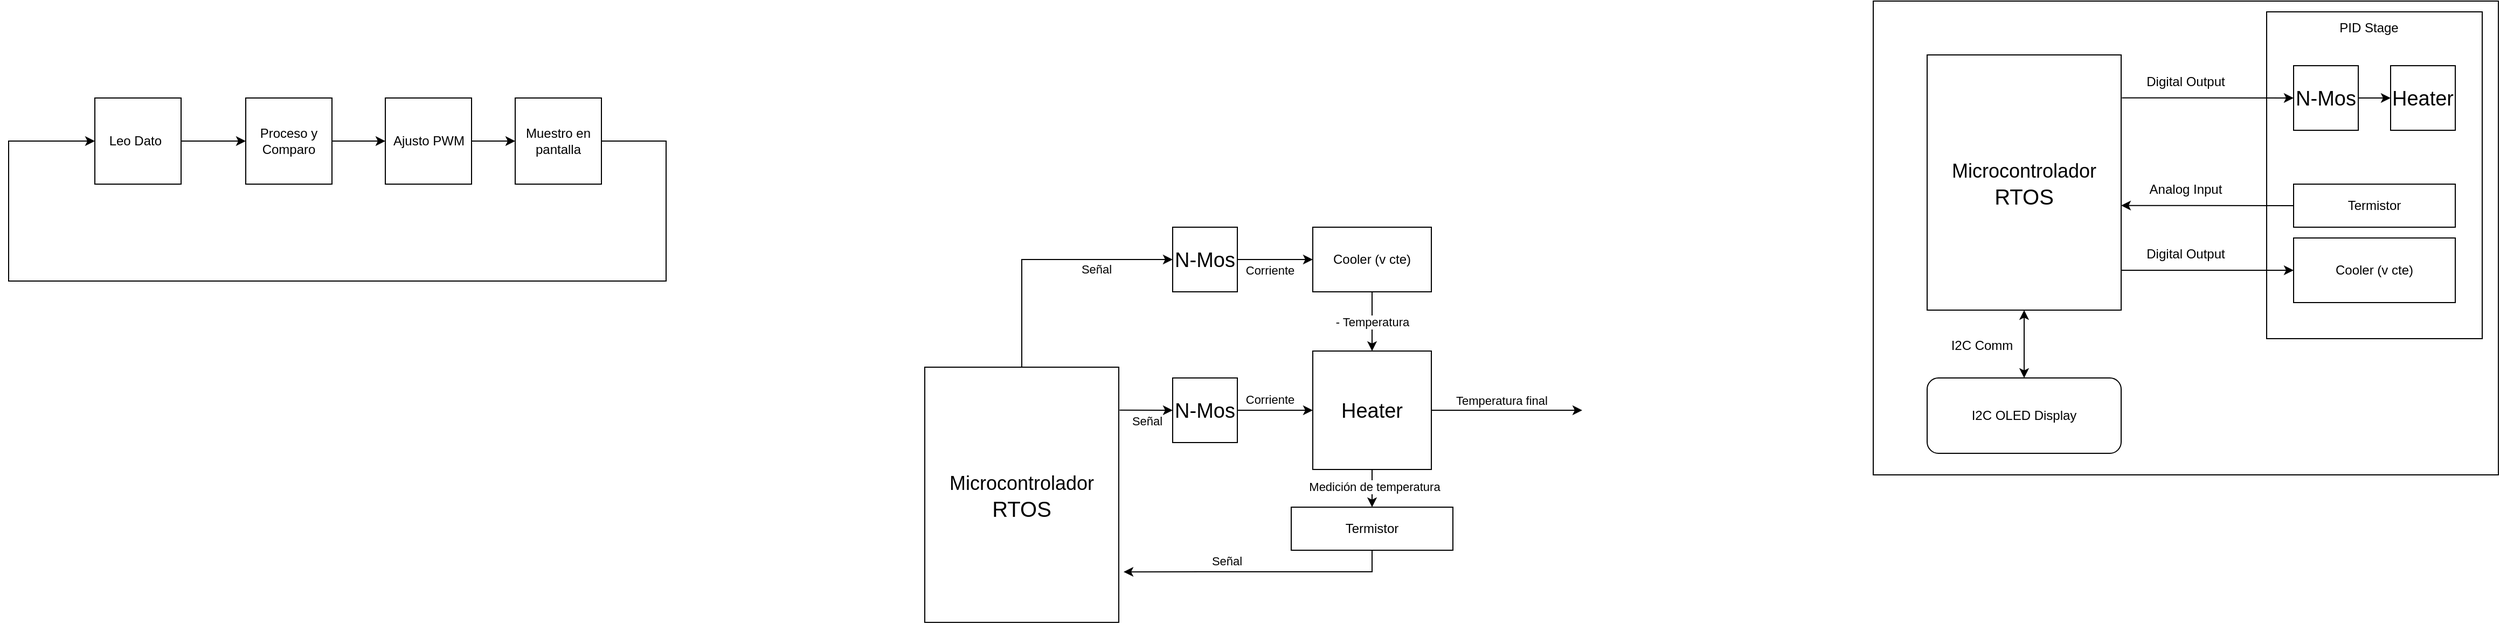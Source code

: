 <mxfile version="26.0.11" pages="3">
  <diagram name="Page-1" id="90a13364-a465-7bf4-72fc-28e22215d7a0">
    <mxGraphModel dx="2674.5" dy="754" grid="1" gridSize="10" guides="1" tooltips="1" connect="1" arrows="1" fold="1" page="1" pageScale="1.5" pageWidth="827" pageHeight="1169" background="none" math="0" shadow="0">
      <root>
        <mxCell id="0" style=";html=1;" />
        <mxCell id="1" style=";html=1;" parent="0" />
        <mxCell id="35C-zRPfyHv-aXlCUiWr-6" value="" style="rounded=0;whiteSpace=wrap;html=1;" parent="1" vertex="1">
          <mxGeometry x="550" y="50" width="580" height="440" as="geometry" />
        </mxCell>
        <mxCell id="355GLdrolQoe34CYBVQ8-6" value="" style="rounded=0;whiteSpace=wrap;html=1;" parent="1" vertex="1">
          <mxGeometry x="915" y="60" width="200" height="303.5" as="geometry" />
        </mxCell>
        <mxCell id="jSPrN0brKESPCwidPNHG-5" value="&lt;font style=&quot;font-size: 18px;&quot;&gt;Microcontrolador&lt;/font&gt;&lt;br&gt;RTOS" style="rounded=0;whiteSpace=wrap;html=1;direction=south;fontSize=20;" parent="1" vertex="1">
          <mxGeometry x="600" y="100" width="180" height="237" as="geometry" />
        </mxCell>
        <mxCell id="355GLdrolQoe34CYBVQ8-1" value="&lt;font style=&quot;font-size: 19px;&quot;&gt;N-Mos&lt;/font&gt;" style="whiteSpace=wrap;html=1;aspect=fixed;fontSize=20;" parent="1" vertex="1">
          <mxGeometry x="940" y="110" width="60" height="60" as="geometry" />
        </mxCell>
        <mxCell id="355GLdrolQoe34CYBVQ8-3" value="&lt;font style=&quot;font-size: 19px;&quot;&gt;Heater&lt;/font&gt;" style="whiteSpace=wrap;html=1;aspect=fixed;fontSize=20;" parent="1" vertex="1">
          <mxGeometry x="1030" y="110" width="60" height="60" as="geometry" />
        </mxCell>
        <mxCell id="355GLdrolQoe34CYBVQ8-4" value="&lt;div&gt;Cooler (v cte)&lt;br&gt;&lt;/div&gt;" style="rounded=0;whiteSpace=wrap;html=1;" parent="1" vertex="1">
          <mxGeometry x="940" y="270" width="150" height="60" as="geometry" />
        </mxCell>
        <mxCell id="355GLdrolQoe34CYBVQ8-5" value="Termistor" style="rounded=0;whiteSpace=wrap;html=1;" parent="1" vertex="1">
          <mxGeometry x="940" y="220" width="150" height="40" as="geometry" />
        </mxCell>
        <mxCell id="355GLdrolQoe34CYBVQ8-7" value="" style="endArrow=classic;html=1;rounded=0;entryX=0;entryY=0.5;entryDx=0;entryDy=0;exitX=0.844;exitY=0;exitDx=0;exitDy=0;exitPerimeter=0;" parent="1" source="jSPrN0brKESPCwidPNHG-5" target="355GLdrolQoe34CYBVQ8-4" edge="1">
          <mxGeometry width="50" height="50" relative="1" as="geometry">
            <mxPoint x="830" y="350" as="sourcePoint" />
            <mxPoint x="880" y="300" as="targetPoint" />
          </mxGeometry>
        </mxCell>
        <mxCell id="355GLdrolQoe34CYBVQ8-9" value="" style="endArrow=classic;html=1;rounded=0;entryX=0;entryY=0.5;entryDx=0;entryDy=0;exitX=0.168;exitY=-0.004;exitDx=0;exitDy=0;exitPerimeter=0;" parent="1" source="jSPrN0brKESPCwidPNHG-5" target="355GLdrolQoe34CYBVQ8-1" edge="1">
          <mxGeometry width="50" height="50" relative="1" as="geometry">
            <mxPoint x="820" y="210" as="sourcePoint" />
            <mxPoint x="870" y="160" as="targetPoint" />
          </mxGeometry>
        </mxCell>
        <mxCell id="355GLdrolQoe34CYBVQ8-10" value="" style="endArrow=classic;html=1;rounded=0;entryX=0;entryY=0.5;entryDx=0;entryDy=0;exitX=1;exitY=0.5;exitDx=0;exitDy=0;" parent="1" source="355GLdrolQoe34CYBVQ8-1" target="355GLdrolQoe34CYBVQ8-3" edge="1">
          <mxGeometry width="50" height="50" relative="1" as="geometry">
            <mxPoint x="900" y="280" as="sourcePoint" />
            <mxPoint x="950" y="230" as="targetPoint" />
          </mxGeometry>
        </mxCell>
        <mxCell id="GrLBo9PtLHuX9XOGEQVJ-1" value="PID Stage" style="text;html=1;align=center;verticalAlign=middle;whiteSpace=wrap;rounded=0;" parent="1" vertex="1">
          <mxGeometry x="980" y="60" width="60" height="30" as="geometry" />
        </mxCell>
        <mxCell id="GrLBo9PtLHuX9XOGEQVJ-2" value="I2C OLED Display" style="rounded=1;whiteSpace=wrap;html=1;" parent="1" vertex="1">
          <mxGeometry x="600" y="400" width="180" height="70" as="geometry" />
        </mxCell>
        <mxCell id="GrLBo9PtLHuX9XOGEQVJ-8" value="" style="endArrow=classic;startArrow=classic;html=1;rounded=0;entryX=1;entryY=0.5;entryDx=0;entryDy=0;exitX=0.5;exitY=0;exitDx=0;exitDy=0;" parent="1" source="GrLBo9PtLHuX9XOGEQVJ-2" target="jSPrN0brKESPCwidPNHG-5" edge="1">
          <mxGeometry width="50" height="50" relative="1" as="geometry">
            <mxPoint x="640" y="413.5" as="sourcePoint" />
            <mxPoint x="690" y="363.5" as="targetPoint" />
          </mxGeometry>
        </mxCell>
        <mxCell id="GrLBo9PtLHuX9XOGEQVJ-9" value="" style="endArrow=classic;html=1;rounded=0;entryX=0.59;entryY=0;entryDx=0;entryDy=0;entryPerimeter=0;exitX=0;exitY=0.5;exitDx=0;exitDy=0;" parent="1" source="355GLdrolQoe34CYBVQ8-5" target="jSPrN0brKESPCwidPNHG-5" edge="1">
          <mxGeometry width="50" height="50" relative="1" as="geometry">
            <mxPoint x="820" y="300" as="sourcePoint" />
            <mxPoint x="870" y="250" as="targetPoint" />
          </mxGeometry>
        </mxCell>
        <mxCell id="GrLBo9PtLHuX9XOGEQVJ-10" value="Digital Output" style="text;html=1;align=center;verticalAlign=middle;whiteSpace=wrap;rounded=0;" parent="1" vertex="1">
          <mxGeometry x="790" y="110" width="100" height="30" as="geometry" />
        </mxCell>
        <mxCell id="GrLBo9PtLHuX9XOGEQVJ-11" value="Analog Input" style="text;html=1;align=center;verticalAlign=middle;whiteSpace=wrap;rounded=0;" parent="1" vertex="1">
          <mxGeometry x="790" y="210" width="100" height="30" as="geometry" />
        </mxCell>
        <mxCell id="GrLBo9PtLHuX9XOGEQVJ-12" value="Digital Output" style="text;html=1;align=center;verticalAlign=middle;whiteSpace=wrap;rounded=0;" parent="1" vertex="1">
          <mxGeometry x="790" y="270" width="100" height="30" as="geometry" />
        </mxCell>
        <mxCell id="GrLBo9PtLHuX9XOGEQVJ-13" value="I2C Comm" style="text;html=1;align=center;verticalAlign=middle;whiteSpace=wrap;rounded=0;" parent="1" vertex="1">
          <mxGeometry x="620.5" y="350" width="60" height="40" as="geometry" />
        </mxCell>
        <mxCell id="uA3TDthxbYoM9Gd3NzN--17" value="" style="edgeStyle=orthogonalEdgeStyle;rounded=0;orthogonalLoop=1;jettySize=auto;html=1;entryX=0;entryY=0.5;entryDx=0;entryDy=0;" parent="1" source="vvelxjKlHn5M0ghXR4K2-3" target="uA3TDthxbYoM9Gd3NzN--13" edge="1">
          <mxGeometry relative="1" as="geometry">
            <mxPoint x="-200" y="255" as="targetPoint" />
            <Array as="points">
              <mxPoint x="-240" y="290" />
            </Array>
          </mxGeometry>
        </mxCell>
        <mxCell id="vvelxjKlHn5M0ghXR4K2-3" value="&lt;font style=&quot;font-size: 18px;&quot;&gt;Microcontrolador&lt;/font&gt;&lt;br&gt;RTOS" style="rounded=0;whiteSpace=wrap;html=1;direction=south;fontSize=20;" parent="1" vertex="1">
          <mxGeometry x="-330" y="390" width="180" height="237" as="geometry" />
        </mxCell>
        <mxCell id="vvelxjKlHn5M0ghXR4K2-4" value="&lt;font style=&quot;font-size: 19px;&quot;&gt;N-Mos&lt;/font&gt;" style="whiteSpace=wrap;html=1;aspect=fixed;fontSize=20;" parent="1" vertex="1">
          <mxGeometry x="-100" y="400" width="60" height="60" as="geometry" />
        </mxCell>
        <mxCell id="uA3TDthxbYoM9Gd3NzN--2" value="" style="edgeStyle=orthogonalEdgeStyle;rounded=0;orthogonalLoop=1;jettySize=auto;html=1;" parent="1" source="vvelxjKlHn5M0ghXR4K2-5" target="vvelxjKlHn5M0ghXR4K2-7" edge="1">
          <mxGeometry relative="1" as="geometry" />
        </mxCell>
        <mxCell id="uA3TDthxbYoM9Gd3NzN--7" value="Medición de temperatura" style="edgeLabel;html=1;align=center;verticalAlign=middle;resizable=0;points=[];" parent="uA3TDthxbYoM9Gd3NzN--2" vertex="1" connectable="0">
          <mxGeometry x="0.156" y="2" relative="1" as="geometry">
            <mxPoint as="offset" />
          </mxGeometry>
        </mxCell>
        <mxCell id="vvelxjKlHn5M0ghXR4K2-5" value="&lt;span style=&quot;font-size: 19px;&quot;&gt;Heater&lt;/span&gt;" style="whiteSpace=wrap;html=1;aspect=fixed;fontSize=20;" parent="1" vertex="1">
          <mxGeometry x="30" y="375" width="110" height="110" as="geometry" />
        </mxCell>
        <mxCell id="uA3TDthxbYoM9Gd3NzN--3" value="- Temperatura" style="edgeStyle=orthogonalEdgeStyle;rounded=0;orthogonalLoop=1;jettySize=auto;html=1;" parent="1" source="vvelxjKlHn5M0ghXR4K2-6" target="vvelxjKlHn5M0ghXR4K2-5" edge="1">
          <mxGeometry relative="1" as="geometry" />
        </mxCell>
        <mxCell id="vvelxjKlHn5M0ghXR4K2-6" value="&lt;div&gt;Cooler (v cte)&lt;br&gt;&lt;/div&gt;" style="rounded=0;whiteSpace=wrap;html=1;" parent="1" vertex="1">
          <mxGeometry x="30" y="260" width="110" height="60" as="geometry" />
        </mxCell>
        <mxCell id="vvelxjKlHn5M0ghXR4K2-7" value="Termistor" style="rounded=0;whiteSpace=wrap;html=1;" parent="1" vertex="1">
          <mxGeometry x="10" y="520" width="150" height="40" as="geometry" />
        </mxCell>
        <mxCell id="vvelxjKlHn5M0ghXR4K2-9" value="" style="endArrow=classic;html=1;rounded=0;entryX=0;entryY=0.5;entryDx=0;entryDy=0;exitX=0.168;exitY=-0.004;exitDx=0;exitDy=0;exitPerimeter=0;" parent="1" source="vvelxjKlHn5M0ghXR4K2-3" target="vvelxjKlHn5M0ghXR4K2-4" edge="1">
          <mxGeometry width="50" height="50" relative="1" as="geometry">
            <mxPoint x="80" y="210" as="sourcePoint" />
            <mxPoint x="130" y="160" as="targetPoint" />
          </mxGeometry>
        </mxCell>
        <mxCell id="uA3TDthxbYoM9Gd3NzN--19" value="Señal" style="edgeLabel;html=1;align=center;verticalAlign=middle;resizable=0;points=[];" parent="vvelxjKlHn5M0ghXR4K2-9" vertex="1" connectable="0">
          <mxGeometry x="0.006" relative="1" as="geometry">
            <mxPoint y="10" as="offset" />
          </mxGeometry>
        </mxCell>
        <mxCell id="vvelxjKlHn5M0ghXR4K2-10" value="" style="endArrow=classic;html=1;rounded=0;entryX=0;entryY=0.5;entryDx=0;entryDy=0;exitX=1;exitY=0.5;exitDx=0;exitDy=0;" parent="1" source="vvelxjKlHn5M0ghXR4K2-4" target="vvelxjKlHn5M0ghXR4K2-5" edge="1">
          <mxGeometry width="50" height="50" relative="1" as="geometry">
            <mxPoint x="145" y="280" as="sourcePoint" />
            <mxPoint x="195" y="230" as="targetPoint" />
          </mxGeometry>
        </mxCell>
        <mxCell id="uA3TDthxbYoM9Gd3NzN--11" value="Corriente" style="edgeLabel;html=1;align=center;verticalAlign=middle;resizable=0;points=[];" parent="vvelxjKlHn5M0ghXR4K2-10" vertex="1" connectable="0">
          <mxGeometry x="0.14" y="-3" relative="1" as="geometry">
            <mxPoint x="-10" y="-13" as="offset" />
          </mxGeometry>
        </mxCell>
        <mxCell id="uA3TDthxbYoM9Gd3NzN--4" style="edgeStyle=orthogonalEdgeStyle;rounded=0;orthogonalLoop=1;jettySize=auto;html=1;exitX=0.5;exitY=1;exitDx=0;exitDy=0;entryX=0.802;entryY=-0.025;entryDx=0;entryDy=0;entryPerimeter=0;" parent="1" source="vvelxjKlHn5M0ghXR4K2-7" target="vvelxjKlHn5M0ghXR4K2-3" edge="1">
          <mxGeometry relative="1" as="geometry" />
        </mxCell>
        <mxCell id="uA3TDthxbYoM9Gd3NzN--5" value="" style="edgeStyle=orthogonalEdgeStyle;rounded=0;orthogonalLoop=1;jettySize=auto;html=1;exitX=1;exitY=0.5;exitDx=0;exitDy=0;" parent="1" source="vvelxjKlHn5M0ghXR4K2-5" edge="1">
          <mxGeometry relative="1" as="geometry">
            <mxPoint x="210" y="430" as="sourcePoint" />
            <mxPoint x="280" y="430" as="targetPoint" />
          </mxGeometry>
        </mxCell>
        <mxCell id="uA3TDthxbYoM9Gd3NzN--6" value="Temperatura final" style="edgeLabel;html=1;align=center;verticalAlign=middle;resizable=0;points=[];" parent="uA3TDthxbYoM9Gd3NzN--5" vertex="1" connectable="0">
          <mxGeometry x="0.143" y="1" relative="1" as="geometry">
            <mxPoint x="-15" y="-9" as="offset" />
          </mxGeometry>
        </mxCell>
        <mxCell id="uA3TDthxbYoM9Gd3NzN--15" value="" style="edgeStyle=orthogonalEdgeStyle;rounded=0;orthogonalLoop=1;jettySize=auto;html=1;" parent="1" source="uA3TDthxbYoM9Gd3NzN--13" target="vvelxjKlHn5M0ghXR4K2-6" edge="1">
          <mxGeometry relative="1" as="geometry" />
        </mxCell>
        <mxCell id="uA3TDthxbYoM9Gd3NzN--13" value="&lt;font style=&quot;font-size: 19px;&quot;&gt;N-Mos&lt;/font&gt;" style="whiteSpace=wrap;html=1;aspect=fixed;fontSize=20;" parent="1" vertex="1">
          <mxGeometry x="-100" y="260" width="60" height="60" as="geometry" />
        </mxCell>
        <mxCell id="uA3TDthxbYoM9Gd3NzN--18" value="Corriente" style="edgeLabel;html=1;align=center;verticalAlign=middle;resizable=0;points=[];" parent="1" vertex="1" connectable="0">
          <mxGeometry x="-10" y="300" as="geometry" />
        </mxCell>
        <mxCell id="uA3TDthxbYoM9Gd3NzN--20" value="Señal" style="edgeLabel;html=1;align=center;verticalAlign=middle;resizable=0;points=[];" parent="1" vertex="1" connectable="0">
          <mxGeometry x="-100.0" y="419.999" as="geometry">
            <mxPoint x="-71" y="-121" as="offset" />
          </mxGeometry>
        </mxCell>
        <mxCell id="uA3TDthxbYoM9Gd3NzN--21" value="Señal" style="edgeLabel;html=1;align=center;verticalAlign=middle;resizable=0;points=[];" parent="1" vertex="1" connectable="0">
          <mxGeometry x="-50.0" y="569.999" as="geometry" />
        </mxCell>
        <mxCell id="3Qi95VRnS-WLnVLDIC3n-1" value="Leo Dato&lt;span style=&quot;white-space: pre;&quot;&gt;&#x9;&lt;/span&gt;" style="whiteSpace=wrap;html=1;aspect=fixed;" vertex="1" parent="1">
          <mxGeometry x="-1100" y="140" width="80" height="80" as="geometry" />
        </mxCell>
        <mxCell id="3Qi95VRnS-WLnVLDIC3n-2" value="Proceso y Comparo" style="whiteSpace=wrap;html=1;aspect=fixed;" vertex="1" parent="1">
          <mxGeometry x="-960" y="140" width="80" height="80" as="geometry" />
        </mxCell>
        <mxCell id="3Qi95VRnS-WLnVLDIC3n-3" value="Ajusto PWM" style="whiteSpace=wrap;html=1;aspect=fixed;" vertex="1" parent="1">
          <mxGeometry x="-830.5" y="140" width="80" height="80" as="geometry" />
        </mxCell>
        <mxCell id="3Qi95VRnS-WLnVLDIC3n-4" value="Muestro en pantalla" style="whiteSpace=wrap;html=1;aspect=fixed;" vertex="1" parent="1">
          <mxGeometry x="-710" y="140" width="80" height="80" as="geometry" />
        </mxCell>
        <mxCell id="3Qi95VRnS-WLnVLDIC3n-6" value="" style="endArrow=classic;html=1;rounded=0;exitX=1;exitY=0.5;exitDx=0;exitDy=0;entryX=0;entryY=0.5;entryDx=0;entryDy=0;" edge="1" parent="1" source="3Qi95VRnS-WLnVLDIC3n-1" target="3Qi95VRnS-WLnVLDIC3n-2">
          <mxGeometry width="50" height="50" relative="1" as="geometry">
            <mxPoint x="-1000" y="315" as="sourcePoint" />
            <mxPoint x="-950" y="265" as="targetPoint" />
          </mxGeometry>
        </mxCell>
        <mxCell id="3Qi95VRnS-WLnVLDIC3n-7" value="" style="endArrow=classic;html=1;rounded=0;exitX=1;exitY=0.5;exitDx=0;exitDy=0;entryX=0;entryY=0.5;entryDx=0;entryDy=0;" edge="1" parent="1" source="3Qi95VRnS-WLnVLDIC3n-2" target="3Qi95VRnS-WLnVLDIC3n-3">
          <mxGeometry width="50" height="50" relative="1" as="geometry">
            <mxPoint x="-1010" y="190" as="sourcePoint" />
            <mxPoint x="-950" y="190" as="targetPoint" />
          </mxGeometry>
        </mxCell>
        <mxCell id="3Qi95VRnS-WLnVLDIC3n-8" value="" style="endArrow=classic;html=1;rounded=0;exitX=1;exitY=0.5;exitDx=0;exitDy=0;entryX=0;entryY=0.5;entryDx=0;entryDy=0;" edge="1" parent="1" source="3Qi95VRnS-WLnVLDIC3n-3" target="3Qi95VRnS-WLnVLDIC3n-4">
          <mxGeometry width="50" height="50" relative="1" as="geometry">
            <mxPoint x="-1000" y="200" as="sourcePoint" />
            <mxPoint x="-940" y="200" as="targetPoint" />
          </mxGeometry>
        </mxCell>
        <mxCell id="3Qi95VRnS-WLnVLDIC3n-11" value="" style="endArrow=classic;html=1;rounded=0;exitX=1;exitY=0.5;exitDx=0;exitDy=0;entryX=0;entryY=0.5;entryDx=0;entryDy=0;" edge="1" parent="1" source="3Qi95VRnS-WLnVLDIC3n-4" target="3Qi95VRnS-WLnVLDIC3n-1">
          <mxGeometry width="50" height="50" relative="1" as="geometry">
            <mxPoint x="-720" y="370" as="sourcePoint" />
            <mxPoint x="-1180" y="190" as="targetPoint" />
            <Array as="points">
              <mxPoint x="-570" y="180" />
              <mxPoint x="-570" y="310" />
              <mxPoint x="-1180" y="310" />
              <mxPoint x="-1180" y="180" />
            </Array>
          </mxGeometry>
        </mxCell>
      </root>
    </mxGraphModel>
  </diagram>
  <diagram id="dFZz5i8Cy6UYqAbTh7uR" name="Página-2">
    <mxGraphModel dx="2261" dy="754" grid="1" gridSize="10" guides="1" tooltips="1" connect="1" arrows="1" fold="1" page="1" pageScale="1" pageWidth="827" pageHeight="1169" math="0" shadow="0">
      <root>
        <mxCell id="0" />
        <mxCell id="1" parent="0" />
        <mxCell id="2VRXxN_XEZRk6mcmsxM--8" style="edgeStyle=orthogonalEdgeStyle;rounded=0;orthogonalLoop=1;jettySize=auto;html=1;exitX=1;exitY=0.5;exitDx=0;exitDy=0;entryX=0;entryY=0.5;entryDx=0;entryDy=0;" parent="1" source="Uq3NfLOFYtls6R0m_rHG-1" target="2VRXxN_XEZRk6mcmsxM--16" edge="1">
          <mxGeometry relative="1" as="geometry">
            <Array as="points">
              <mxPoint x="60" y="518" />
              <mxPoint x="60" y="350" />
            </Array>
          </mxGeometry>
        </mxCell>
        <mxCell id="2VRXxN_XEZRk6mcmsxM--10" style="edgeStyle=orthogonalEdgeStyle;rounded=0;orthogonalLoop=1;jettySize=auto;html=1;exitX=1;exitY=0.5;exitDx=0;exitDy=0;entryX=0;entryY=0.5;entryDx=0;entryDy=0;" parent="1" source="Uq3NfLOFYtls6R0m_rHG-1" target="2VRXxN_XEZRk6mcmsxM--17" edge="1">
          <mxGeometry relative="1" as="geometry" />
        </mxCell>
        <mxCell id="2VRXxN_XEZRk6mcmsxM--12" style="edgeStyle=orthogonalEdgeStyle;rounded=0;orthogonalLoop=1;jettySize=auto;html=1;exitX=1;exitY=0.5;exitDx=0;exitDy=0;entryX=0;entryY=0.5;entryDx=0;entryDy=0;" parent="1" source="Uq3NfLOFYtls6R0m_rHG-1" target="2VRXxN_XEZRk6mcmsxM--23" edge="1">
          <mxGeometry relative="1" as="geometry">
            <Array as="points">
              <mxPoint x="60" y="518" />
              <mxPoint x="60" y="678" />
            </Array>
          </mxGeometry>
        </mxCell>
        <mxCell id="2VRXxN_XEZRk6mcmsxM--13" style="edgeStyle=orthogonalEdgeStyle;rounded=0;orthogonalLoop=1;jettySize=auto;html=1;exitX=1;exitY=0.5;exitDx=0;exitDy=0;entryX=0;entryY=0.5;entryDx=0;entryDy=0;" parent="1" source="Uq3NfLOFYtls6R0m_rHG-1" target="2VRXxN_XEZRk6mcmsxM--24" edge="1">
          <mxGeometry relative="1" as="geometry">
            <Array as="points">
              <mxPoint x="60" y="518" />
              <mxPoint x="60" y="860" />
            </Array>
          </mxGeometry>
        </mxCell>
        <mxCell id="Uq3NfLOFYtls6R0m_rHG-1" value="&lt;font style=&quot;font-size: 18px;&quot;&gt;Idle State&lt;/font&gt;" style="whiteSpace=wrap;html=1;aspect=fixed;" parent="1" vertex="1">
          <mxGeometry x="-120" y="440" width="155" height="155" as="geometry" />
        </mxCell>
        <mxCell id="2VRXxN_XEZRk6mcmsxM--1" value="Event &lt;br&gt;Ingresa al Granero" style="whiteSpace=wrap;html=1;aspect=fixed;" parent="1" vertex="1">
          <mxGeometry x="650" y="272.5" width="155" height="155" as="geometry" />
        </mxCell>
        <mxCell id="2VRXxN_XEZRk6mcmsxM--2" value="Event &lt;br&gt;Sale del Granero" style="whiteSpace=wrap;html=1;aspect=fixed;" parent="1" vertex="1">
          <mxGeometry x="650" y="440" width="155" height="155" as="geometry" />
        </mxCell>
        <mxCell id="2VRXxN_XEZRk6mcmsxM--3" value="Event &lt;br&gt;Cuenta máxima" style="whiteSpace=wrap;html=1;aspect=fixed;" parent="1" vertex="1">
          <mxGeometry x="650" y="600" width="155" height="155" as="geometry" />
        </mxCell>
        <mxCell id="2VRXxN_XEZRk6mcmsxM--4" value="Event&lt;br&gt;Error" style="whiteSpace=wrap;html=1;aspect=fixed;" parent="1" vertex="1">
          <mxGeometry x="650" y="782.5" width="155" height="155" as="geometry" />
        </mxCell>
        <mxCell id="2VRXxN_XEZRk6mcmsxM--21" style="edgeStyle=orthogonalEdgeStyle;rounded=0;orthogonalLoop=1;jettySize=auto;html=1;exitX=1;exitY=0.5;exitDx=0;exitDy=0;entryX=0;entryY=0.5;entryDx=0;entryDy=0;" parent="1" source="2VRXxN_XEZRk6mcmsxM--16" target="2VRXxN_XEZRk6mcmsxM--19" edge="1">
          <mxGeometry relative="1" as="geometry" />
        </mxCell>
        <mxCell id="2VRXxN_XEZRk6mcmsxM--39" style="edgeStyle=orthogonalEdgeStyle;rounded=0;orthogonalLoop=1;jettySize=auto;html=1;exitX=0.5;exitY=0;exitDx=0;exitDy=0;entryX=0.5;entryY=0;entryDx=0;entryDy=0;strokeColor=#FF6666;" parent="1" source="2VRXxN_XEZRk6mcmsxM--16" target="Uq3NfLOFYtls6R0m_rHG-1" edge="1">
          <mxGeometry relative="1" as="geometry" />
        </mxCell>
        <mxCell id="2VRXxN_XEZRk6mcmsxM--16" value="IRModule_A is active?" style="rhombus;whiteSpace=wrap;html=1;" parent="1" vertex="1">
          <mxGeometry x="290" y="290" width="120" height="120" as="geometry" />
        </mxCell>
        <mxCell id="2VRXxN_XEZRk6mcmsxM--22" style="edgeStyle=orthogonalEdgeStyle;rounded=0;orthogonalLoop=1;jettySize=auto;html=1;exitX=1;exitY=0.5;exitDx=0;exitDy=0;entryX=0;entryY=0.5;entryDx=0;entryDy=0;" parent="1" source="2VRXxN_XEZRk6mcmsxM--17" target="2VRXxN_XEZRk6mcmsxM--20" edge="1">
          <mxGeometry relative="1" as="geometry" />
        </mxCell>
        <mxCell id="2VRXxN_XEZRk6mcmsxM--38" style="edgeStyle=orthogonalEdgeStyle;rounded=0;orthogonalLoop=1;jettySize=auto;html=1;exitX=0.5;exitY=1;exitDx=0;exitDy=0;entryX=0.5;entryY=1;entryDx=0;entryDy=0;strokeColor=#FF6666;" parent="1" source="2VRXxN_XEZRk6mcmsxM--17" target="Uq3NfLOFYtls6R0m_rHG-1" edge="1">
          <mxGeometry relative="1" as="geometry">
            <Array as="points">
              <mxPoint x="350" y="610" />
              <mxPoint x="-42" y="610" />
            </Array>
          </mxGeometry>
        </mxCell>
        <mxCell id="2VRXxN_XEZRk6mcmsxM--17" value="IRModule_B is active?" style="rhombus;whiteSpace=wrap;html=1;" parent="1" vertex="1">
          <mxGeometry x="290" y="457.5" width="120" height="120" as="geometry" />
        </mxCell>
        <mxCell id="2VRXxN_XEZRk6mcmsxM--25" style="edgeStyle=orthogonalEdgeStyle;rounded=0;orthogonalLoop=1;jettySize=auto;html=1;exitX=1;exitY=0.5;exitDx=0;exitDy=0;entryX=0;entryY=0.5;entryDx=0;entryDy=0;" parent="1" source="2VRXxN_XEZRk6mcmsxM--19" target="2VRXxN_XEZRk6mcmsxM--1" edge="1">
          <mxGeometry relative="1" as="geometry" />
        </mxCell>
        <mxCell id="4NYzwK4U0VfKDkdtX9t3-1" style="edgeStyle=orthogonalEdgeStyle;rounded=0;orthogonalLoop=1;jettySize=auto;html=1;exitX=0.5;exitY=0;exitDx=0;exitDy=0;entryX=0.5;entryY=0;entryDx=0;entryDy=0;fillColor=#f8cecc;strokeColor=#b85450;" edge="1" parent="1" source="2VRXxN_XEZRk6mcmsxM--19" target="Uq3NfLOFYtls6R0m_rHG-1">
          <mxGeometry relative="1" as="geometry" />
        </mxCell>
        <mxCell id="2VRXxN_XEZRk6mcmsxM--19" value="IRModule_B is active?" style="rhombus;whiteSpace=wrap;html=1;" parent="1" vertex="1">
          <mxGeometry x="460" y="290" width="120" height="120" as="geometry" />
        </mxCell>
        <mxCell id="2VRXxN_XEZRk6mcmsxM--26" style="edgeStyle=orthogonalEdgeStyle;rounded=0;orthogonalLoop=1;jettySize=auto;html=1;exitX=1;exitY=0.5;exitDx=0;exitDy=0;entryX=0;entryY=0.5;entryDx=0;entryDy=0;" parent="1" source="2VRXxN_XEZRk6mcmsxM--20" target="2VRXxN_XEZRk6mcmsxM--2" edge="1">
          <mxGeometry relative="1" as="geometry" />
        </mxCell>
        <mxCell id="4NYzwK4U0VfKDkdtX9t3-2" style="edgeStyle=orthogonalEdgeStyle;rounded=0;orthogonalLoop=1;jettySize=auto;html=1;exitX=0.5;exitY=1;exitDx=0;exitDy=0;entryX=0.5;entryY=1;entryDx=0;entryDy=0;fillColor=#f8cecc;strokeColor=#b85450;" edge="1" parent="1" source="2VRXxN_XEZRk6mcmsxM--20" target="Uq3NfLOFYtls6R0m_rHG-1">
          <mxGeometry relative="1" as="geometry">
            <Array as="points">
              <mxPoint x="520" y="610" />
              <mxPoint x="-42" y="610" />
            </Array>
          </mxGeometry>
        </mxCell>
        <mxCell id="2VRXxN_XEZRk6mcmsxM--20" value="IRModule_A is active?" style="rhombus;whiteSpace=wrap;html=1;" parent="1" vertex="1">
          <mxGeometry x="460" y="457.5" width="120" height="120" as="geometry" />
        </mxCell>
        <mxCell id="2VRXxN_XEZRk6mcmsxM--27" style="edgeStyle=orthogonalEdgeStyle;rounded=0;orthogonalLoop=1;jettySize=auto;html=1;exitX=1;exitY=0.5;exitDx=0;exitDy=0;entryX=0;entryY=0.5;entryDx=0;entryDy=0;" parent="1" source="2VRXxN_XEZRk6mcmsxM--23" target="2VRXxN_XEZRk6mcmsxM--3" edge="1">
          <mxGeometry relative="1" as="geometry" />
        </mxCell>
        <mxCell id="2VRXxN_XEZRk6mcmsxM--35" style="edgeStyle=orthogonalEdgeStyle;rounded=0;orthogonalLoop=1;jettySize=auto;html=1;exitX=0.5;exitY=1;exitDx=0;exitDy=0;entryX=0.5;entryY=1;entryDx=0;entryDy=0;strokeColor=#FF6666;" parent="1" source="2VRXxN_XEZRk6mcmsxM--23" target="Uq3NfLOFYtls6R0m_rHG-1" edge="1">
          <mxGeometry relative="1" as="geometry" />
        </mxCell>
        <mxCell id="2VRXxN_XEZRk6mcmsxM--23" value="Count == MAX_COUNT?" style="rhombus;whiteSpace=wrap;html=1;" parent="1" vertex="1">
          <mxGeometry x="290" y="617.5" width="120" height="120" as="geometry" />
        </mxCell>
        <mxCell id="2VRXxN_XEZRk6mcmsxM--28" style="edgeStyle=orthogonalEdgeStyle;rounded=0;orthogonalLoop=1;jettySize=auto;html=1;exitX=1;exitY=0.5;exitDx=0;exitDy=0;entryX=0;entryY=0.5;entryDx=0;entryDy=0;" parent="1" source="2VRXxN_XEZRk6mcmsxM--24" target="2VRXxN_XEZRk6mcmsxM--4" edge="1">
          <mxGeometry relative="1" as="geometry" />
        </mxCell>
        <mxCell id="2VRXxN_XEZRk6mcmsxM--36" style="edgeStyle=orthogonalEdgeStyle;rounded=0;orthogonalLoop=1;jettySize=auto;html=1;exitX=0.5;exitY=1;exitDx=0;exitDy=0;entryX=0.5;entryY=1;entryDx=0;entryDy=0;strokeColor=#FF6666;" parent="1" source="2VRXxN_XEZRk6mcmsxM--24" target="Uq3NfLOFYtls6R0m_rHG-1" edge="1">
          <mxGeometry relative="1" as="geometry">
            <mxPoint x="-40" y="760" as="targetPoint" />
          </mxGeometry>
        </mxCell>
        <mxCell id="2VRXxN_XEZRk6mcmsxM--24" value="(IRModule_A &amp;amp;&amp;amp; IRModule_B)&lt;br&gt; is active?" style="rhombus;whiteSpace=wrap;html=1;" parent="1" vertex="1">
          <mxGeometry x="280" y="790" width="140" height="140" as="geometry" />
        </mxCell>
        <mxCell id="2VRXxN_XEZRk6mcmsxM--29" value="yes" style="text;html=1;align=center;verticalAlign=middle;whiteSpace=wrap;rounded=0;" parent="1" vertex="1">
          <mxGeometry x="400" y="320" width="60" height="30" as="geometry" />
        </mxCell>
        <mxCell id="2VRXxN_XEZRk6mcmsxM--30" value="yes" style="text;html=1;align=center;verticalAlign=middle;whiteSpace=wrap;rounded=0;" parent="1" vertex="1">
          <mxGeometry x="580" y="320" width="60" height="30" as="geometry" />
        </mxCell>
        <mxCell id="2VRXxN_XEZRk6mcmsxM--31" value="yes" style="text;html=1;align=center;verticalAlign=middle;whiteSpace=wrap;rounded=0;" parent="1" vertex="1">
          <mxGeometry x="400" y="490" width="60" height="30" as="geometry" />
        </mxCell>
        <mxCell id="2VRXxN_XEZRk6mcmsxM--32" value="yes" style="text;html=1;align=center;verticalAlign=middle;whiteSpace=wrap;rounded=0;" parent="1" vertex="1">
          <mxGeometry x="580" y="490" width="60" height="30" as="geometry" />
        </mxCell>
        <mxCell id="2VRXxN_XEZRk6mcmsxM--33" value="yes" style="text;html=1;align=center;verticalAlign=middle;whiteSpace=wrap;rounded=0;" parent="1" vertex="1">
          <mxGeometry x="410" y="650" width="60" height="30" as="geometry" />
        </mxCell>
        <mxCell id="2VRXxN_XEZRk6mcmsxM--34" value="yes" style="text;html=1;align=center;verticalAlign=middle;whiteSpace=wrap;rounded=0;" parent="1" vertex="1">
          <mxGeometry x="414" y="830" width="60" height="30" as="geometry" />
        </mxCell>
        <mxCell id="2VRXxN_XEZRk6mcmsxM--40" value="no" style="text;html=1;align=center;verticalAlign=middle;whiteSpace=wrap;rounded=0;" parent="1" vertex="1">
          <mxGeometry x="310" y="242.5" width="60" height="30" as="geometry" />
        </mxCell>
        <mxCell id="2VRXxN_XEZRk6mcmsxM--41" value="no" style="text;html=1;align=center;verticalAlign=middle;whiteSpace=wrap;rounded=0;" parent="1" vertex="1">
          <mxGeometry x="290" y="585" width="60" height="30" as="geometry" />
        </mxCell>
        <mxCell id="2VRXxN_XEZRk6mcmsxM--42" value="no" style="text;html=1;align=center;verticalAlign=middle;whiteSpace=wrap;rounded=0;" parent="1" vertex="1">
          <mxGeometry x="290" y="725" width="60" height="30" as="geometry" />
        </mxCell>
        <mxCell id="2VRXxN_XEZRk6mcmsxM--43" value="no" style="text;html=1;align=center;verticalAlign=middle;whiteSpace=wrap;rounded=0;" parent="1" vertex="1">
          <mxGeometry x="290" y="920" width="60" height="30" as="geometry" />
        </mxCell>
        <mxCell id="2VRXxN_XEZRk6mcmsxM--44" value="Green Led_1 ON (500ms)" style="rounded=1;whiteSpace=wrap;html=1;" parent="1" vertex="1">
          <mxGeometry x="667.5" y="367.5" width="120" height="60" as="geometry" />
        </mxCell>
        <mxCell id="2VRXxN_XEZRk6mcmsxM--45" value="Green Led_2 ON (500ms)" style="rounded=1;whiteSpace=wrap;html=1;" parent="1" vertex="1">
          <mxGeometry x="667.5" y="535" width="120" height="60" as="geometry" />
        </mxCell>
        <mxCell id="2VRXxN_XEZRk6mcmsxM--46" value="Red Led_1 Toggle (300ms)" style="rounded=1;whiteSpace=wrap;html=1;" parent="1" vertex="1">
          <mxGeometry x="667.5" y="695" width="120" height="60" as="geometry" />
        </mxCell>
        <mxCell id="2VRXxN_XEZRk6mcmsxM--47" value="Red Led_2 Toggle (200ms)" style="rounded=1;whiteSpace=wrap;html=1;" parent="1" vertex="1">
          <mxGeometry x="667.5" y="877.5" width="120" height="60" as="geometry" />
        </mxCell>
        <mxCell id="4NYzwK4U0VfKDkdtX9t3-3" value="no" style="text;html=1;align=center;verticalAlign=middle;whiteSpace=wrap;rounded=0;" vertex="1" parent="1">
          <mxGeometry x="460" y="585" width="60" height="30" as="geometry" />
        </mxCell>
        <mxCell id="4NYzwK4U0VfKDkdtX9t3-4" value="no" style="text;html=1;align=center;verticalAlign=middle;whiteSpace=wrap;rounded=0;" vertex="1" parent="1">
          <mxGeometry x="460" y="242.5" width="60" height="30" as="geometry" />
        </mxCell>
        <mxCell id="4NYzwK4U0VfKDkdtX9t3-8" value="Polls input register" style="rounded=1;whiteSpace=wrap;html=1;" vertex="1" parent="1">
          <mxGeometry x="-102.5" y="530" width="120" height="60" as="geometry" />
        </mxCell>
      </root>
    </mxGraphModel>
  </diagram>
  <diagram id="h4niRhYAlHzlL3p1m9Ma" name="Página-3">
    <mxGraphModel dx="2261" dy="1923" grid="1" gridSize="10" guides="1" tooltips="1" connect="1" arrows="1" fold="1" page="1" pageScale="1" pageWidth="827" pageHeight="1169" math="0" shadow="0">
      <root>
        <mxCell id="0" />
        <mxCell id="1" parent="0" />
        <mxCell id="1ctJFEkqVR-qOGKCSSDR-1" value="Leer_Dato" style="whiteSpace=wrap;html=1;aspect=fixed;" vertex="1" parent="1">
          <mxGeometry x="-590" y="60" width="80" height="80" as="geometry" />
        </mxCell>
        <mxCell id="1ctJFEkqVR-qOGKCSSDR-2" value="Proceso y Comparo" style="whiteSpace=wrap;html=1;aspect=fixed;" vertex="1" parent="1">
          <mxGeometry x="-450" y="60" width="80" height="80" as="geometry" />
        </mxCell>
        <mxCell id="1ctJFEkqVR-qOGKCSSDR-3" value="Ajusto PWM" style="whiteSpace=wrap;html=1;aspect=fixed;" vertex="1" parent="1">
          <mxGeometry x="-320.5" y="60" width="80" height="80" as="geometry" />
        </mxCell>
        <mxCell id="1ctJFEkqVR-qOGKCSSDR-4" value="Muestro en pantalla" style="whiteSpace=wrap;html=1;aspect=fixed;" vertex="1" parent="1">
          <mxGeometry x="-200" y="60" width="80" height="80" as="geometry" />
        </mxCell>
        <mxCell id="1ctJFEkqVR-qOGKCSSDR-5" value="" style="endArrow=classic;html=1;rounded=0;exitX=1;exitY=0.5;exitDx=0;exitDy=0;entryX=0;entryY=0.5;entryDx=0;entryDy=0;" edge="1" parent="1" source="1ctJFEkqVR-qOGKCSSDR-1" target="1ctJFEkqVR-qOGKCSSDR-2">
          <mxGeometry width="50" height="50" relative="1" as="geometry">
            <mxPoint x="-490" y="235" as="sourcePoint" />
            <mxPoint x="-440" y="185" as="targetPoint" />
          </mxGeometry>
        </mxCell>
        <mxCell id="1ctJFEkqVR-qOGKCSSDR-6" value="" style="endArrow=classic;html=1;rounded=0;exitX=1;exitY=0.5;exitDx=0;exitDy=0;entryX=0;entryY=0.5;entryDx=0;entryDy=0;" edge="1" parent="1" source="1ctJFEkqVR-qOGKCSSDR-2" target="1ctJFEkqVR-qOGKCSSDR-3">
          <mxGeometry width="50" height="50" relative="1" as="geometry">
            <mxPoint x="-500" y="110" as="sourcePoint" />
            <mxPoint x="-440" y="110" as="targetPoint" />
          </mxGeometry>
        </mxCell>
        <mxCell id="1ctJFEkqVR-qOGKCSSDR-7" value="" style="endArrow=classic;html=1;rounded=0;exitX=1;exitY=0.5;exitDx=0;exitDy=0;entryX=0;entryY=0.5;entryDx=0;entryDy=0;" edge="1" parent="1" source="1ctJFEkqVR-qOGKCSSDR-3" target="1ctJFEkqVR-qOGKCSSDR-4">
          <mxGeometry width="50" height="50" relative="1" as="geometry">
            <mxPoint x="-490" y="120" as="sourcePoint" />
            <mxPoint x="-430" y="120" as="targetPoint" />
          </mxGeometry>
        </mxCell>
        <mxCell id="1ctJFEkqVR-qOGKCSSDR-8" value="" style="endArrow=classic;html=1;rounded=0;exitX=1;exitY=0.5;exitDx=0;exitDy=0;entryX=0;entryY=0.5;entryDx=0;entryDy=0;" edge="1" parent="1" source="1ctJFEkqVR-qOGKCSSDR-4" target="1ctJFEkqVR-qOGKCSSDR-1">
          <mxGeometry width="50" height="50" relative="1" as="geometry">
            <mxPoint x="-210" y="290" as="sourcePoint" />
            <mxPoint x="-670" y="110" as="targetPoint" />
            <Array as="points">
              <mxPoint x="-60" y="100" />
              <mxPoint x="-60" y="230" />
              <mxPoint x="-670" y="230" />
              <mxPoint x="-670" y="100" />
            </Array>
          </mxGeometry>
        </mxCell>
        <mxCell id="towVsvV2Iou7i3QJEIx0-1" value="Leer_Dato:&lt;br&gt;-Prioridad ALTA&lt;br&gt;-Filtro notch&lt;br&gt;-Guardar dato en queue&lt;br&gt;&lt;br&gt;&lt;div&gt;&lt;br&gt;&lt;/div&gt;" style="whiteSpace=wrap;html=1;aspect=fixed;" vertex="1" parent="1">
          <mxGeometry x="-800" y="330" width="180" height="180" as="geometry" />
        </mxCell>
        <mxCell id="towVsvV2Iou7i3QJEIx0-2" value="Proceso y Comparo:&lt;br&gt;-Prioridad ALTA&lt;br&gt;-Leer dato de la queue&lt;br&gt;-Pasarlo por PID&lt;br&gt;-Comparar con el SP&lt;br&gt;-Guardar nuevo_PWM en la queue" style="whiteSpace=wrap;html=1;aspect=fixed;fillColor=#d80073;fontColor=#ffffff;strokeColor=#A50040;" vertex="1" parent="1">
          <mxGeometry x="-570" y="330" width="190" height="190" as="geometry" />
        </mxCell>
        <mxCell id="towVsvV2Iou7i3QJEIx0-4" style="edgeStyle=orthogonalEdgeStyle;rounded=0;orthogonalLoop=1;jettySize=auto;html=1;exitX=0.5;exitY=1;exitDx=0;exitDy=0;entryX=0.5;entryY=0;entryDx=0;entryDy=0;" edge="1" parent="1" source="towVsvV2Iou7i3QJEIx0-3" target="1ctJFEkqVR-qOGKCSSDR-2">
          <mxGeometry relative="1" as="geometry" />
        </mxCell>
        <mxCell id="towVsvV2Iou7i3QJEIx0-3" value="SP" style="rounded=0;whiteSpace=wrap;html=1;" vertex="1" parent="1">
          <mxGeometry x="-470" y="-40" width="120" height="60" as="geometry" />
        </mxCell>
        <mxCell id="towVsvV2Iou7i3QJEIx0-5" value="Ajusto PWM:&lt;br&gt;-Prioridad MEDIA&lt;br&gt;-Leer nuevo_PWM de la queue&lt;br&gt;-Setear nuevo PWM&lt;br&gt;-Guardar data_oled en la queue" style="whiteSpace=wrap;html=1;aspect=fixed;" vertex="1" parent="1">
          <mxGeometry x="-350" y="330" width="190" height="190" as="geometry" />
        </mxCell>
        <mxCell id="towVsvV2Iou7i3QJEIx0-6" value="Muestro en pantalla:&lt;br&gt;-Prioridad BAJA&lt;br&gt;-Escribir en pantalla&lt;div&gt;&lt;br&gt;&lt;/div&gt;" style="whiteSpace=wrap;html=1;aspect=fixed;" vertex="1" parent="1">
          <mxGeometry x="-800" y="560" width="180" height="180" as="geometry" />
        </mxCell>
      </root>
    </mxGraphModel>
  </diagram>
</mxfile>
